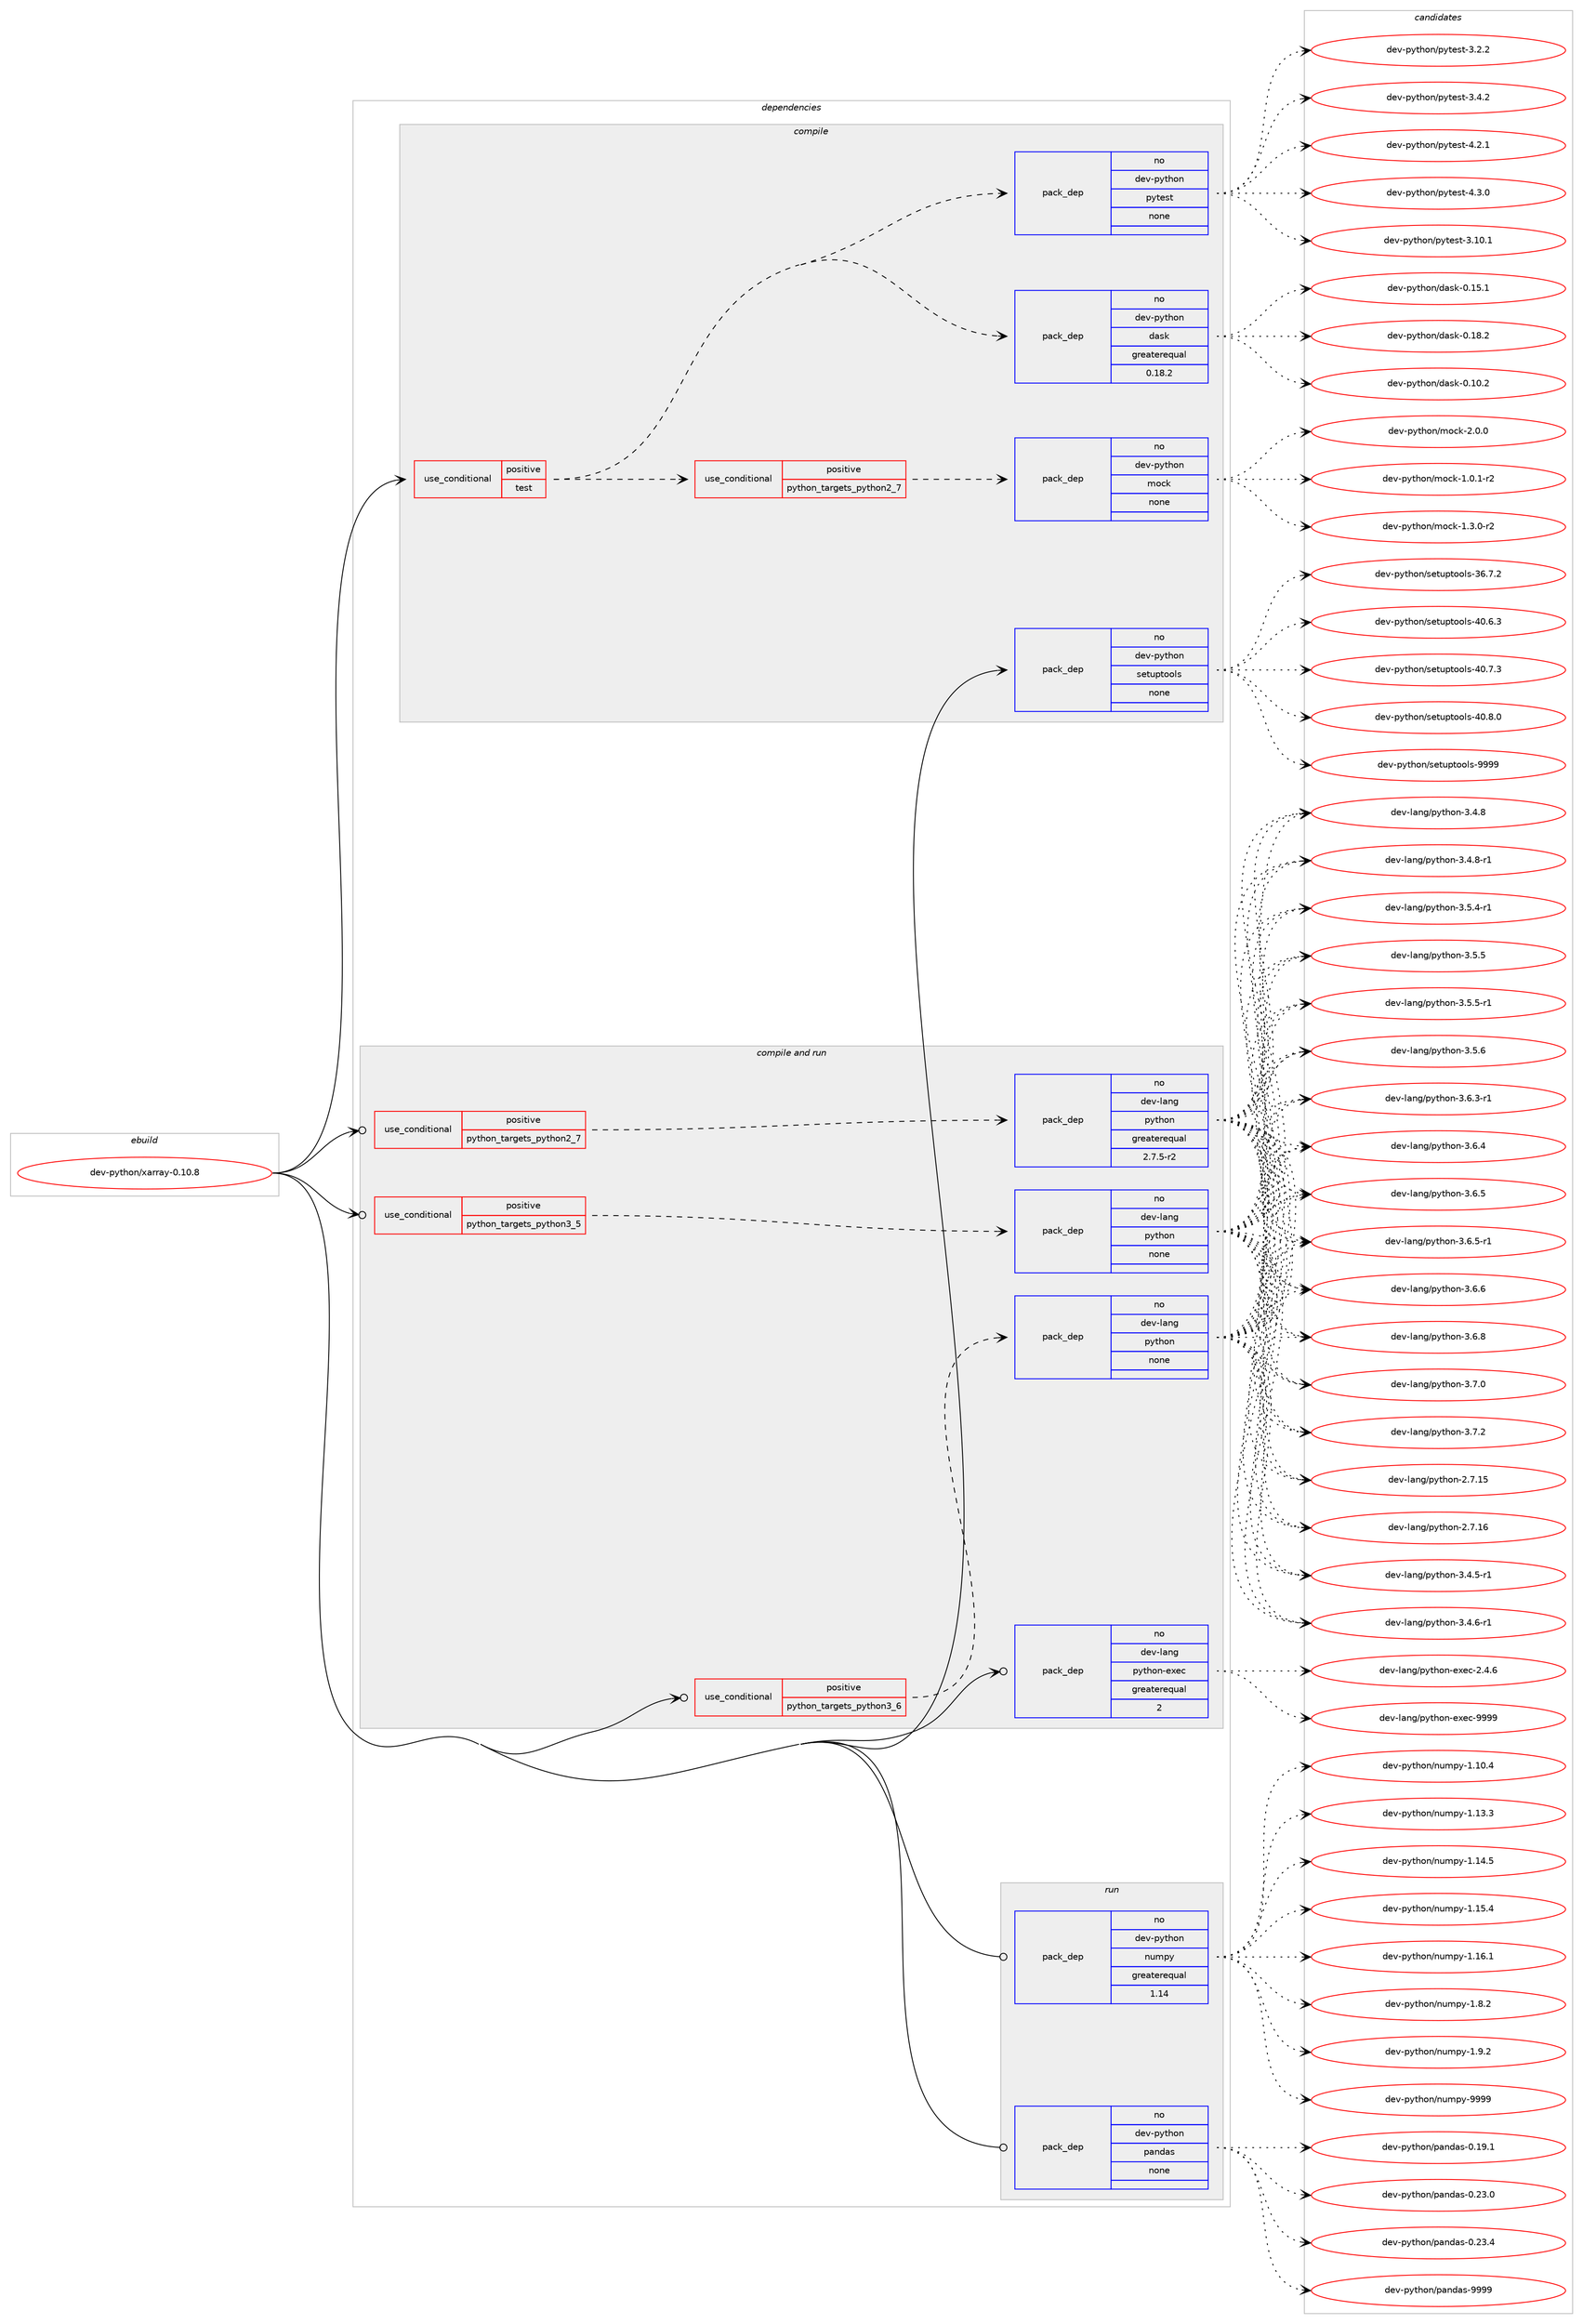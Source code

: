 digraph prolog {

# *************
# Graph options
# *************

newrank=true;
concentrate=true;
compound=true;
graph [rankdir=LR,fontname=Helvetica,fontsize=10,ranksep=1.5];#, ranksep=2.5, nodesep=0.2];
edge  [arrowhead=vee];
node  [fontname=Helvetica,fontsize=10];

# **********
# The ebuild
# **********

subgraph cluster_leftcol {
color=gray;
rank=same;
label=<<i>ebuild</i>>;
id [label="dev-python/xarray-0.10.8", color=red, width=4, href="../dev-python/xarray-0.10.8.svg"];
}

# ****************
# The dependencies
# ****************

subgraph cluster_midcol {
color=gray;
label=<<i>dependencies</i>>;
subgraph cluster_compile {
fillcolor="#eeeeee";
style=filled;
label=<<i>compile</i>>;
subgraph cond386995 {
dependency1448469 [label=<<TABLE BORDER="0" CELLBORDER="1" CELLSPACING="0" CELLPADDING="4"><TR><TD ROWSPAN="3" CELLPADDING="10">use_conditional</TD></TR><TR><TD>positive</TD></TR><TR><TD>test</TD></TR></TABLE>>, shape=none, color=red];
subgraph pack1038104 {
dependency1448470 [label=<<TABLE BORDER="0" CELLBORDER="1" CELLSPACING="0" CELLPADDING="4" WIDTH="220"><TR><TD ROWSPAN="6" CELLPADDING="30">pack_dep</TD></TR><TR><TD WIDTH="110">no</TD></TR><TR><TD>dev-python</TD></TR><TR><TD>dask</TD></TR><TR><TD>greaterequal</TD></TR><TR><TD>0.18.2</TD></TR></TABLE>>, shape=none, color=blue];
}
dependency1448469:e -> dependency1448470:w [weight=20,style="dashed",arrowhead="vee"];
subgraph pack1038105 {
dependency1448471 [label=<<TABLE BORDER="0" CELLBORDER="1" CELLSPACING="0" CELLPADDING="4" WIDTH="220"><TR><TD ROWSPAN="6" CELLPADDING="30">pack_dep</TD></TR><TR><TD WIDTH="110">no</TD></TR><TR><TD>dev-python</TD></TR><TR><TD>pytest</TD></TR><TR><TD>none</TD></TR><TR><TD></TD></TR></TABLE>>, shape=none, color=blue];
}
dependency1448469:e -> dependency1448471:w [weight=20,style="dashed",arrowhead="vee"];
subgraph cond386996 {
dependency1448472 [label=<<TABLE BORDER="0" CELLBORDER="1" CELLSPACING="0" CELLPADDING="4"><TR><TD ROWSPAN="3" CELLPADDING="10">use_conditional</TD></TR><TR><TD>positive</TD></TR><TR><TD>python_targets_python2_7</TD></TR></TABLE>>, shape=none, color=red];
subgraph pack1038106 {
dependency1448473 [label=<<TABLE BORDER="0" CELLBORDER="1" CELLSPACING="0" CELLPADDING="4" WIDTH="220"><TR><TD ROWSPAN="6" CELLPADDING="30">pack_dep</TD></TR><TR><TD WIDTH="110">no</TD></TR><TR><TD>dev-python</TD></TR><TR><TD>mock</TD></TR><TR><TD>none</TD></TR><TR><TD></TD></TR></TABLE>>, shape=none, color=blue];
}
dependency1448472:e -> dependency1448473:w [weight=20,style="dashed",arrowhead="vee"];
}
dependency1448469:e -> dependency1448472:w [weight=20,style="dashed",arrowhead="vee"];
}
id:e -> dependency1448469:w [weight=20,style="solid",arrowhead="vee"];
subgraph pack1038107 {
dependency1448474 [label=<<TABLE BORDER="0" CELLBORDER="1" CELLSPACING="0" CELLPADDING="4" WIDTH="220"><TR><TD ROWSPAN="6" CELLPADDING="30">pack_dep</TD></TR><TR><TD WIDTH="110">no</TD></TR><TR><TD>dev-python</TD></TR><TR><TD>setuptools</TD></TR><TR><TD>none</TD></TR><TR><TD></TD></TR></TABLE>>, shape=none, color=blue];
}
id:e -> dependency1448474:w [weight=20,style="solid",arrowhead="vee"];
}
subgraph cluster_compileandrun {
fillcolor="#eeeeee";
style=filled;
label=<<i>compile and run</i>>;
subgraph cond386997 {
dependency1448475 [label=<<TABLE BORDER="0" CELLBORDER="1" CELLSPACING="0" CELLPADDING="4"><TR><TD ROWSPAN="3" CELLPADDING="10">use_conditional</TD></TR><TR><TD>positive</TD></TR><TR><TD>python_targets_python2_7</TD></TR></TABLE>>, shape=none, color=red];
subgraph pack1038108 {
dependency1448476 [label=<<TABLE BORDER="0" CELLBORDER="1" CELLSPACING="0" CELLPADDING="4" WIDTH="220"><TR><TD ROWSPAN="6" CELLPADDING="30">pack_dep</TD></TR><TR><TD WIDTH="110">no</TD></TR><TR><TD>dev-lang</TD></TR><TR><TD>python</TD></TR><TR><TD>greaterequal</TD></TR><TR><TD>2.7.5-r2</TD></TR></TABLE>>, shape=none, color=blue];
}
dependency1448475:e -> dependency1448476:w [weight=20,style="dashed",arrowhead="vee"];
}
id:e -> dependency1448475:w [weight=20,style="solid",arrowhead="odotvee"];
subgraph cond386998 {
dependency1448477 [label=<<TABLE BORDER="0" CELLBORDER="1" CELLSPACING="0" CELLPADDING="4"><TR><TD ROWSPAN="3" CELLPADDING="10">use_conditional</TD></TR><TR><TD>positive</TD></TR><TR><TD>python_targets_python3_5</TD></TR></TABLE>>, shape=none, color=red];
subgraph pack1038109 {
dependency1448478 [label=<<TABLE BORDER="0" CELLBORDER="1" CELLSPACING="0" CELLPADDING="4" WIDTH="220"><TR><TD ROWSPAN="6" CELLPADDING="30">pack_dep</TD></TR><TR><TD WIDTH="110">no</TD></TR><TR><TD>dev-lang</TD></TR><TR><TD>python</TD></TR><TR><TD>none</TD></TR><TR><TD></TD></TR></TABLE>>, shape=none, color=blue];
}
dependency1448477:e -> dependency1448478:w [weight=20,style="dashed",arrowhead="vee"];
}
id:e -> dependency1448477:w [weight=20,style="solid",arrowhead="odotvee"];
subgraph cond386999 {
dependency1448479 [label=<<TABLE BORDER="0" CELLBORDER="1" CELLSPACING="0" CELLPADDING="4"><TR><TD ROWSPAN="3" CELLPADDING="10">use_conditional</TD></TR><TR><TD>positive</TD></TR><TR><TD>python_targets_python3_6</TD></TR></TABLE>>, shape=none, color=red];
subgraph pack1038110 {
dependency1448480 [label=<<TABLE BORDER="0" CELLBORDER="1" CELLSPACING="0" CELLPADDING="4" WIDTH="220"><TR><TD ROWSPAN="6" CELLPADDING="30">pack_dep</TD></TR><TR><TD WIDTH="110">no</TD></TR><TR><TD>dev-lang</TD></TR><TR><TD>python</TD></TR><TR><TD>none</TD></TR><TR><TD></TD></TR></TABLE>>, shape=none, color=blue];
}
dependency1448479:e -> dependency1448480:w [weight=20,style="dashed",arrowhead="vee"];
}
id:e -> dependency1448479:w [weight=20,style="solid",arrowhead="odotvee"];
subgraph pack1038111 {
dependency1448481 [label=<<TABLE BORDER="0" CELLBORDER="1" CELLSPACING="0" CELLPADDING="4" WIDTH="220"><TR><TD ROWSPAN="6" CELLPADDING="30">pack_dep</TD></TR><TR><TD WIDTH="110">no</TD></TR><TR><TD>dev-lang</TD></TR><TR><TD>python-exec</TD></TR><TR><TD>greaterequal</TD></TR><TR><TD>2</TD></TR></TABLE>>, shape=none, color=blue];
}
id:e -> dependency1448481:w [weight=20,style="solid",arrowhead="odotvee"];
}
subgraph cluster_run {
fillcolor="#eeeeee";
style=filled;
label=<<i>run</i>>;
subgraph pack1038112 {
dependency1448482 [label=<<TABLE BORDER="0" CELLBORDER="1" CELLSPACING="0" CELLPADDING="4" WIDTH="220"><TR><TD ROWSPAN="6" CELLPADDING="30">pack_dep</TD></TR><TR><TD WIDTH="110">no</TD></TR><TR><TD>dev-python</TD></TR><TR><TD>numpy</TD></TR><TR><TD>greaterequal</TD></TR><TR><TD>1.14</TD></TR></TABLE>>, shape=none, color=blue];
}
id:e -> dependency1448482:w [weight=20,style="solid",arrowhead="odot"];
subgraph pack1038113 {
dependency1448483 [label=<<TABLE BORDER="0" CELLBORDER="1" CELLSPACING="0" CELLPADDING="4" WIDTH="220"><TR><TD ROWSPAN="6" CELLPADDING="30">pack_dep</TD></TR><TR><TD WIDTH="110">no</TD></TR><TR><TD>dev-python</TD></TR><TR><TD>pandas</TD></TR><TR><TD>none</TD></TR><TR><TD></TD></TR></TABLE>>, shape=none, color=blue];
}
id:e -> dependency1448483:w [weight=20,style="solid",arrowhead="odot"];
}
}

# **************
# The candidates
# **************

subgraph cluster_choices {
rank=same;
color=gray;
label=<<i>candidates</i>>;

subgraph choice1038104 {
color=black;
nodesep=1;
choice10010111845112121116104111110471009711510745484649484650 [label="dev-python/dask-0.10.2", color=red, width=4,href="../dev-python/dask-0.10.2.svg"];
choice10010111845112121116104111110471009711510745484649534649 [label="dev-python/dask-0.15.1", color=red, width=4,href="../dev-python/dask-0.15.1.svg"];
choice10010111845112121116104111110471009711510745484649564650 [label="dev-python/dask-0.18.2", color=red, width=4,href="../dev-python/dask-0.18.2.svg"];
dependency1448470:e -> choice10010111845112121116104111110471009711510745484649484650:w [style=dotted,weight="100"];
dependency1448470:e -> choice10010111845112121116104111110471009711510745484649534649:w [style=dotted,weight="100"];
dependency1448470:e -> choice10010111845112121116104111110471009711510745484649564650:w [style=dotted,weight="100"];
}
subgraph choice1038105 {
color=black;
nodesep=1;
choice100101118451121211161041111104711212111610111511645514649484649 [label="dev-python/pytest-3.10.1", color=red, width=4,href="../dev-python/pytest-3.10.1.svg"];
choice1001011184511212111610411111047112121116101115116455146504650 [label="dev-python/pytest-3.2.2", color=red, width=4,href="../dev-python/pytest-3.2.2.svg"];
choice1001011184511212111610411111047112121116101115116455146524650 [label="dev-python/pytest-3.4.2", color=red, width=4,href="../dev-python/pytest-3.4.2.svg"];
choice1001011184511212111610411111047112121116101115116455246504649 [label="dev-python/pytest-4.2.1", color=red, width=4,href="../dev-python/pytest-4.2.1.svg"];
choice1001011184511212111610411111047112121116101115116455246514648 [label="dev-python/pytest-4.3.0", color=red, width=4,href="../dev-python/pytest-4.3.0.svg"];
dependency1448471:e -> choice100101118451121211161041111104711212111610111511645514649484649:w [style=dotted,weight="100"];
dependency1448471:e -> choice1001011184511212111610411111047112121116101115116455146504650:w [style=dotted,weight="100"];
dependency1448471:e -> choice1001011184511212111610411111047112121116101115116455146524650:w [style=dotted,weight="100"];
dependency1448471:e -> choice1001011184511212111610411111047112121116101115116455246504649:w [style=dotted,weight="100"];
dependency1448471:e -> choice1001011184511212111610411111047112121116101115116455246514648:w [style=dotted,weight="100"];
}
subgraph choice1038106 {
color=black;
nodesep=1;
choice1001011184511212111610411111047109111991074549464846494511450 [label="dev-python/mock-1.0.1-r2", color=red, width=4,href="../dev-python/mock-1.0.1-r2.svg"];
choice1001011184511212111610411111047109111991074549465146484511450 [label="dev-python/mock-1.3.0-r2", color=red, width=4,href="../dev-python/mock-1.3.0-r2.svg"];
choice100101118451121211161041111104710911199107455046484648 [label="dev-python/mock-2.0.0", color=red, width=4,href="../dev-python/mock-2.0.0.svg"];
dependency1448473:e -> choice1001011184511212111610411111047109111991074549464846494511450:w [style=dotted,weight="100"];
dependency1448473:e -> choice1001011184511212111610411111047109111991074549465146484511450:w [style=dotted,weight="100"];
dependency1448473:e -> choice100101118451121211161041111104710911199107455046484648:w [style=dotted,weight="100"];
}
subgraph choice1038107 {
color=black;
nodesep=1;
choice100101118451121211161041111104711510111611711211611111110811545515446554650 [label="dev-python/setuptools-36.7.2", color=red, width=4,href="../dev-python/setuptools-36.7.2.svg"];
choice100101118451121211161041111104711510111611711211611111110811545524846544651 [label="dev-python/setuptools-40.6.3", color=red, width=4,href="../dev-python/setuptools-40.6.3.svg"];
choice100101118451121211161041111104711510111611711211611111110811545524846554651 [label="dev-python/setuptools-40.7.3", color=red, width=4,href="../dev-python/setuptools-40.7.3.svg"];
choice100101118451121211161041111104711510111611711211611111110811545524846564648 [label="dev-python/setuptools-40.8.0", color=red, width=4,href="../dev-python/setuptools-40.8.0.svg"];
choice10010111845112121116104111110471151011161171121161111111081154557575757 [label="dev-python/setuptools-9999", color=red, width=4,href="../dev-python/setuptools-9999.svg"];
dependency1448474:e -> choice100101118451121211161041111104711510111611711211611111110811545515446554650:w [style=dotted,weight="100"];
dependency1448474:e -> choice100101118451121211161041111104711510111611711211611111110811545524846544651:w [style=dotted,weight="100"];
dependency1448474:e -> choice100101118451121211161041111104711510111611711211611111110811545524846554651:w [style=dotted,weight="100"];
dependency1448474:e -> choice100101118451121211161041111104711510111611711211611111110811545524846564648:w [style=dotted,weight="100"];
dependency1448474:e -> choice10010111845112121116104111110471151011161171121161111111081154557575757:w [style=dotted,weight="100"];
}
subgraph choice1038108 {
color=black;
nodesep=1;
choice10010111845108971101034711212111610411111045504655464953 [label="dev-lang/python-2.7.15", color=red, width=4,href="../dev-lang/python-2.7.15.svg"];
choice10010111845108971101034711212111610411111045504655464954 [label="dev-lang/python-2.7.16", color=red, width=4,href="../dev-lang/python-2.7.16.svg"];
choice1001011184510897110103471121211161041111104551465246534511449 [label="dev-lang/python-3.4.5-r1", color=red, width=4,href="../dev-lang/python-3.4.5-r1.svg"];
choice1001011184510897110103471121211161041111104551465246544511449 [label="dev-lang/python-3.4.6-r1", color=red, width=4,href="../dev-lang/python-3.4.6-r1.svg"];
choice100101118451089711010347112121116104111110455146524656 [label="dev-lang/python-3.4.8", color=red, width=4,href="../dev-lang/python-3.4.8.svg"];
choice1001011184510897110103471121211161041111104551465246564511449 [label="dev-lang/python-3.4.8-r1", color=red, width=4,href="../dev-lang/python-3.4.8-r1.svg"];
choice1001011184510897110103471121211161041111104551465346524511449 [label="dev-lang/python-3.5.4-r1", color=red, width=4,href="../dev-lang/python-3.5.4-r1.svg"];
choice100101118451089711010347112121116104111110455146534653 [label="dev-lang/python-3.5.5", color=red, width=4,href="../dev-lang/python-3.5.5.svg"];
choice1001011184510897110103471121211161041111104551465346534511449 [label="dev-lang/python-3.5.5-r1", color=red, width=4,href="../dev-lang/python-3.5.5-r1.svg"];
choice100101118451089711010347112121116104111110455146534654 [label="dev-lang/python-3.5.6", color=red, width=4,href="../dev-lang/python-3.5.6.svg"];
choice1001011184510897110103471121211161041111104551465446514511449 [label="dev-lang/python-3.6.3-r1", color=red, width=4,href="../dev-lang/python-3.6.3-r1.svg"];
choice100101118451089711010347112121116104111110455146544652 [label="dev-lang/python-3.6.4", color=red, width=4,href="../dev-lang/python-3.6.4.svg"];
choice100101118451089711010347112121116104111110455146544653 [label="dev-lang/python-3.6.5", color=red, width=4,href="../dev-lang/python-3.6.5.svg"];
choice1001011184510897110103471121211161041111104551465446534511449 [label="dev-lang/python-3.6.5-r1", color=red, width=4,href="../dev-lang/python-3.6.5-r1.svg"];
choice100101118451089711010347112121116104111110455146544654 [label="dev-lang/python-3.6.6", color=red, width=4,href="../dev-lang/python-3.6.6.svg"];
choice100101118451089711010347112121116104111110455146544656 [label="dev-lang/python-3.6.8", color=red, width=4,href="../dev-lang/python-3.6.8.svg"];
choice100101118451089711010347112121116104111110455146554648 [label="dev-lang/python-3.7.0", color=red, width=4,href="../dev-lang/python-3.7.0.svg"];
choice100101118451089711010347112121116104111110455146554650 [label="dev-lang/python-3.7.2", color=red, width=4,href="../dev-lang/python-3.7.2.svg"];
dependency1448476:e -> choice10010111845108971101034711212111610411111045504655464953:w [style=dotted,weight="100"];
dependency1448476:e -> choice10010111845108971101034711212111610411111045504655464954:w [style=dotted,weight="100"];
dependency1448476:e -> choice1001011184510897110103471121211161041111104551465246534511449:w [style=dotted,weight="100"];
dependency1448476:e -> choice1001011184510897110103471121211161041111104551465246544511449:w [style=dotted,weight="100"];
dependency1448476:e -> choice100101118451089711010347112121116104111110455146524656:w [style=dotted,weight="100"];
dependency1448476:e -> choice1001011184510897110103471121211161041111104551465246564511449:w [style=dotted,weight="100"];
dependency1448476:e -> choice1001011184510897110103471121211161041111104551465346524511449:w [style=dotted,weight="100"];
dependency1448476:e -> choice100101118451089711010347112121116104111110455146534653:w [style=dotted,weight="100"];
dependency1448476:e -> choice1001011184510897110103471121211161041111104551465346534511449:w [style=dotted,weight="100"];
dependency1448476:e -> choice100101118451089711010347112121116104111110455146534654:w [style=dotted,weight="100"];
dependency1448476:e -> choice1001011184510897110103471121211161041111104551465446514511449:w [style=dotted,weight="100"];
dependency1448476:e -> choice100101118451089711010347112121116104111110455146544652:w [style=dotted,weight="100"];
dependency1448476:e -> choice100101118451089711010347112121116104111110455146544653:w [style=dotted,weight="100"];
dependency1448476:e -> choice1001011184510897110103471121211161041111104551465446534511449:w [style=dotted,weight="100"];
dependency1448476:e -> choice100101118451089711010347112121116104111110455146544654:w [style=dotted,weight="100"];
dependency1448476:e -> choice100101118451089711010347112121116104111110455146544656:w [style=dotted,weight="100"];
dependency1448476:e -> choice100101118451089711010347112121116104111110455146554648:w [style=dotted,weight="100"];
dependency1448476:e -> choice100101118451089711010347112121116104111110455146554650:w [style=dotted,weight="100"];
}
subgraph choice1038109 {
color=black;
nodesep=1;
choice10010111845108971101034711212111610411111045504655464953 [label="dev-lang/python-2.7.15", color=red, width=4,href="../dev-lang/python-2.7.15.svg"];
choice10010111845108971101034711212111610411111045504655464954 [label="dev-lang/python-2.7.16", color=red, width=4,href="../dev-lang/python-2.7.16.svg"];
choice1001011184510897110103471121211161041111104551465246534511449 [label="dev-lang/python-3.4.5-r1", color=red, width=4,href="../dev-lang/python-3.4.5-r1.svg"];
choice1001011184510897110103471121211161041111104551465246544511449 [label="dev-lang/python-3.4.6-r1", color=red, width=4,href="../dev-lang/python-3.4.6-r1.svg"];
choice100101118451089711010347112121116104111110455146524656 [label="dev-lang/python-3.4.8", color=red, width=4,href="../dev-lang/python-3.4.8.svg"];
choice1001011184510897110103471121211161041111104551465246564511449 [label="dev-lang/python-3.4.8-r1", color=red, width=4,href="../dev-lang/python-3.4.8-r1.svg"];
choice1001011184510897110103471121211161041111104551465346524511449 [label="dev-lang/python-3.5.4-r1", color=red, width=4,href="../dev-lang/python-3.5.4-r1.svg"];
choice100101118451089711010347112121116104111110455146534653 [label="dev-lang/python-3.5.5", color=red, width=4,href="../dev-lang/python-3.5.5.svg"];
choice1001011184510897110103471121211161041111104551465346534511449 [label="dev-lang/python-3.5.5-r1", color=red, width=4,href="../dev-lang/python-3.5.5-r1.svg"];
choice100101118451089711010347112121116104111110455146534654 [label="dev-lang/python-3.5.6", color=red, width=4,href="../dev-lang/python-3.5.6.svg"];
choice1001011184510897110103471121211161041111104551465446514511449 [label="dev-lang/python-3.6.3-r1", color=red, width=4,href="../dev-lang/python-3.6.3-r1.svg"];
choice100101118451089711010347112121116104111110455146544652 [label="dev-lang/python-3.6.4", color=red, width=4,href="../dev-lang/python-3.6.4.svg"];
choice100101118451089711010347112121116104111110455146544653 [label="dev-lang/python-3.6.5", color=red, width=4,href="../dev-lang/python-3.6.5.svg"];
choice1001011184510897110103471121211161041111104551465446534511449 [label="dev-lang/python-3.6.5-r1", color=red, width=4,href="../dev-lang/python-3.6.5-r1.svg"];
choice100101118451089711010347112121116104111110455146544654 [label="dev-lang/python-3.6.6", color=red, width=4,href="../dev-lang/python-3.6.6.svg"];
choice100101118451089711010347112121116104111110455146544656 [label="dev-lang/python-3.6.8", color=red, width=4,href="../dev-lang/python-3.6.8.svg"];
choice100101118451089711010347112121116104111110455146554648 [label="dev-lang/python-3.7.0", color=red, width=4,href="../dev-lang/python-3.7.0.svg"];
choice100101118451089711010347112121116104111110455146554650 [label="dev-lang/python-3.7.2", color=red, width=4,href="../dev-lang/python-3.7.2.svg"];
dependency1448478:e -> choice10010111845108971101034711212111610411111045504655464953:w [style=dotted,weight="100"];
dependency1448478:e -> choice10010111845108971101034711212111610411111045504655464954:w [style=dotted,weight="100"];
dependency1448478:e -> choice1001011184510897110103471121211161041111104551465246534511449:w [style=dotted,weight="100"];
dependency1448478:e -> choice1001011184510897110103471121211161041111104551465246544511449:w [style=dotted,weight="100"];
dependency1448478:e -> choice100101118451089711010347112121116104111110455146524656:w [style=dotted,weight="100"];
dependency1448478:e -> choice1001011184510897110103471121211161041111104551465246564511449:w [style=dotted,weight="100"];
dependency1448478:e -> choice1001011184510897110103471121211161041111104551465346524511449:w [style=dotted,weight="100"];
dependency1448478:e -> choice100101118451089711010347112121116104111110455146534653:w [style=dotted,weight="100"];
dependency1448478:e -> choice1001011184510897110103471121211161041111104551465346534511449:w [style=dotted,weight="100"];
dependency1448478:e -> choice100101118451089711010347112121116104111110455146534654:w [style=dotted,weight="100"];
dependency1448478:e -> choice1001011184510897110103471121211161041111104551465446514511449:w [style=dotted,weight="100"];
dependency1448478:e -> choice100101118451089711010347112121116104111110455146544652:w [style=dotted,weight="100"];
dependency1448478:e -> choice100101118451089711010347112121116104111110455146544653:w [style=dotted,weight="100"];
dependency1448478:e -> choice1001011184510897110103471121211161041111104551465446534511449:w [style=dotted,weight="100"];
dependency1448478:e -> choice100101118451089711010347112121116104111110455146544654:w [style=dotted,weight="100"];
dependency1448478:e -> choice100101118451089711010347112121116104111110455146544656:w [style=dotted,weight="100"];
dependency1448478:e -> choice100101118451089711010347112121116104111110455146554648:w [style=dotted,weight="100"];
dependency1448478:e -> choice100101118451089711010347112121116104111110455146554650:w [style=dotted,weight="100"];
}
subgraph choice1038110 {
color=black;
nodesep=1;
choice10010111845108971101034711212111610411111045504655464953 [label="dev-lang/python-2.7.15", color=red, width=4,href="../dev-lang/python-2.7.15.svg"];
choice10010111845108971101034711212111610411111045504655464954 [label="dev-lang/python-2.7.16", color=red, width=4,href="../dev-lang/python-2.7.16.svg"];
choice1001011184510897110103471121211161041111104551465246534511449 [label="dev-lang/python-3.4.5-r1", color=red, width=4,href="../dev-lang/python-3.4.5-r1.svg"];
choice1001011184510897110103471121211161041111104551465246544511449 [label="dev-lang/python-3.4.6-r1", color=red, width=4,href="../dev-lang/python-3.4.6-r1.svg"];
choice100101118451089711010347112121116104111110455146524656 [label="dev-lang/python-3.4.8", color=red, width=4,href="../dev-lang/python-3.4.8.svg"];
choice1001011184510897110103471121211161041111104551465246564511449 [label="dev-lang/python-3.4.8-r1", color=red, width=4,href="../dev-lang/python-3.4.8-r1.svg"];
choice1001011184510897110103471121211161041111104551465346524511449 [label="dev-lang/python-3.5.4-r1", color=red, width=4,href="../dev-lang/python-3.5.4-r1.svg"];
choice100101118451089711010347112121116104111110455146534653 [label="dev-lang/python-3.5.5", color=red, width=4,href="../dev-lang/python-3.5.5.svg"];
choice1001011184510897110103471121211161041111104551465346534511449 [label="dev-lang/python-3.5.5-r1", color=red, width=4,href="../dev-lang/python-3.5.5-r1.svg"];
choice100101118451089711010347112121116104111110455146534654 [label="dev-lang/python-3.5.6", color=red, width=4,href="../dev-lang/python-3.5.6.svg"];
choice1001011184510897110103471121211161041111104551465446514511449 [label="dev-lang/python-3.6.3-r1", color=red, width=4,href="../dev-lang/python-3.6.3-r1.svg"];
choice100101118451089711010347112121116104111110455146544652 [label="dev-lang/python-3.6.4", color=red, width=4,href="../dev-lang/python-3.6.4.svg"];
choice100101118451089711010347112121116104111110455146544653 [label="dev-lang/python-3.6.5", color=red, width=4,href="../dev-lang/python-3.6.5.svg"];
choice1001011184510897110103471121211161041111104551465446534511449 [label="dev-lang/python-3.6.5-r1", color=red, width=4,href="../dev-lang/python-3.6.5-r1.svg"];
choice100101118451089711010347112121116104111110455146544654 [label="dev-lang/python-3.6.6", color=red, width=4,href="../dev-lang/python-3.6.6.svg"];
choice100101118451089711010347112121116104111110455146544656 [label="dev-lang/python-3.6.8", color=red, width=4,href="../dev-lang/python-3.6.8.svg"];
choice100101118451089711010347112121116104111110455146554648 [label="dev-lang/python-3.7.0", color=red, width=4,href="../dev-lang/python-3.7.0.svg"];
choice100101118451089711010347112121116104111110455146554650 [label="dev-lang/python-3.7.2", color=red, width=4,href="../dev-lang/python-3.7.2.svg"];
dependency1448480:e -> choice10010111845108971101034711212111610411111045504655464953:w [style=dotted,weight="100"];
dependency1448480:e -> choice10010111845108971101034711212111610411111045504655464954:w [style=dotted,weight="100"];
dependency1448480:e -> choice1001011184510897110103471121211161041111104551465246534511449:w [style=dotted,weight="100"];
dependency1448480:e -> choice1001011184510897110103471121211161041111104551465246544511449:w [style=dotted,weight="100"];
dependency1448480:e -> choice100101118451089711010347112121116104111110455146524656:w [style=dotted,weight="100"];
dependency1448480:e -> choice1001011184510897110103471121211161041111104551465246564511449:w [style=dotted,weight="100"];
dependency1448480:e -> choice1001011184510897110103471121211161041111104551465346524511449:w [style=dotted,weight="100"];
dependency1448480:e -> choice100101118451089711010347112121116104111110455146534653:w [style=dotted,weight="100"];
dependency1448480:e -> choice1001011184510897110103471121211161041111104551465346534511449:w [style=dotted,weight="100"];
dependency1448480:e -> choice100101118451089711010347112121116104111110455146534654:w [style=dotted,weight="100"];
dependency1448480:e -> choice1001011184510897110103471121211161041111104551465446514511449:w [style=dotted,weight="100"];
dependency1448480:e -> choice100101118451089711010347112121116104111110455146544652:w [style=dotted,weight="100"];
dependency1448480:e -> choice100101118451089711010347112121116104111110455146544653:w [style=dotted,weight="100"];
dependency1448480:e -> choice1001011184510897110103471121211161041111104551465446534511449:w [style=dotted,weight="100"];
dependency1448480:e -> choice100101118451089711010347112121116104111110455146544654:w [style=dotted,weight="100"];
dependency1448480:e -> choice100101118451089711010347112121116104111110455146544656:w [style=dotted,weight="100"];
dependency1448480:e -> choice100101118451089711010347112121116104111110455146554648:w [style=dotted,weight="100"];
dependency1448480:e -> choice100101118451089711010347112121116104111110455146554650:w [style=dotted,weight="100"];
}
subgraph choice1038111 {
color=black;
nodesep=1;
choice1001011184510897110103471121211161041111104510112010199455046524654 [label="dev-lang/python-exec-2.4.6", color=red, width=4,href="../dev-lang/python-exec-2.4.6.svg"];
choice10010111845108971101034711212111610411111045101120101994557575757 [label="dev-lang/python-exec-9999", color=red, width=4,href="../dev-lang/python-exec-9999.svg"];
dependency1448481:e -> choice1001011184510897110103471121211161041111104510112010199455046524654:w [style=dotted,weight="100"];
dependency1448481:e -> choice10010111845108971101034711212111610411111045101120101994557575757:w [style=dotted,weight="100"];
}
subgraph choice1038112 {
color=black;
nodesep=1;
choice100101118451121211161041111104711011710911212145494649484652 [label="dev-python/numpy-1.10.4", color=red, width=4,href="../dev-python/numpy-1.10.4.svg"];
choice100101118451121211161041111104711011710911212145494649514651 [label="dev-python/numpy-1.13.3", color=red, width=4,href="../dev-python/numpy-1.13.3.svg"];
choice100101118451121211161041111104711011710911212145494649524653 [label="dev-python/numpy-1.14.5", color=red, width=4,href="../dev-python/numpy-1.14.5.svg"];
choice100101118451121211161041111104711011710911212145494649534652 [label="dev-python/numpy-1.15.4", color=red, width=4,href="../dev-python/numpy-1.15.4.svg"];
choice100101118451121211161041111104711011710911212145494649544649 [label="dev-python/numpy-1.16.1", color=red, width=4,href="../dev-python/numpy-1.16.1.svg"];
choice1001011184511212111610411111047110117109112121454946564650 [label="dev-python/numpy-1.8.2", color=red, width=4,href="../dev-python/numpy-1.8.2.svg"];
choice1001011184511212111610411111047110117109112121454946574650 [label="dev-python/numpy-1.9.2", color=red, width=4,href="../dev-python/numpy-1.9.2.svg"];
choice10010111845112121116104111110471101171091121214557575757 [label="dev-python/numpy-9999", color=red, width=4,href="../dev-python/numpy-9999.svg"];
dependency1448482:e -> choice100101118451121211161041111104711011710911212145494649484652:w [style=dotted,weight="100"];
dependency1448482:e -> choice100101118451121211161041111104711011710911212145494649514651:w [style=dotted,weight="100"];
dependency1448482:e -> choice100101118451121211161041111104711011710911212145494649524653:w [style=dotted,weight="100"];
dependency1448482:e -> choice100101118451121211161041111104711011710911212145494649534652:w [style=dotted,weight="100"];
dependency1448482:e -> choice100101118451121211161041111104711011710911212145494649544649:w [style=dotted,weight="100"];
dependency1448482:e -> choice1001011184511212111610411111047110117109112121454946564650:w [style=dotted,weight="100"];
dependency1448482:e -> choice1001011184511212111610411111047110117109112121454946574650:w [style=dotted,weight="100"];
dependency1448482:e -> choice10010111845112121116104111110471101171091121214557575757:w [style=dotted,weight="100"];
}
subgraph choice1038113 {
color=black;
nodesep=1;
choice1001011184511212111610411111047112971101009711545484649574649 [label="dev-python/pandas-0.19.1", color=red, width=4,href="../dev-python/pandas-0.19.1.svg"];
choice1001011184511212111610411111047112971101009711545484650514648 [label="dev-python/pandas-0.23.0", color=red, width=4,href="../dev-python/pandas-0.23.0.svg"];
choice1001011184511212111610411111047112971101009711545484650514652 [label="dev-python/pandas-0.23.4", color=red, width=4,href="../dev-python/pandas-0.23.4.svg"];
choice100101118451121211161041111104711297110100971154557575757 [label="dev-python/pandas-9999", color=red, width=4,href="../dev-python/pandas-9999.svg"];
dependency1448483:e -> choice1001011184511212111610411111047112971101009711545484649574649:w [style=dotted,weight="100"];
dependency1448483:e -> choice1001011184511212111610411111047112971101009711545484650514648:w [style=dotted,weight="100"];
dependency1448483:e -> choice1001011184511212111610411111047112971101009711545484650514652:w [style=dotted,weight="100"];
dependency1448483:e -> choice100101118451121211161041111104711297110100971154557575757:w [style=dotted,weight="100"];
}
}

}
